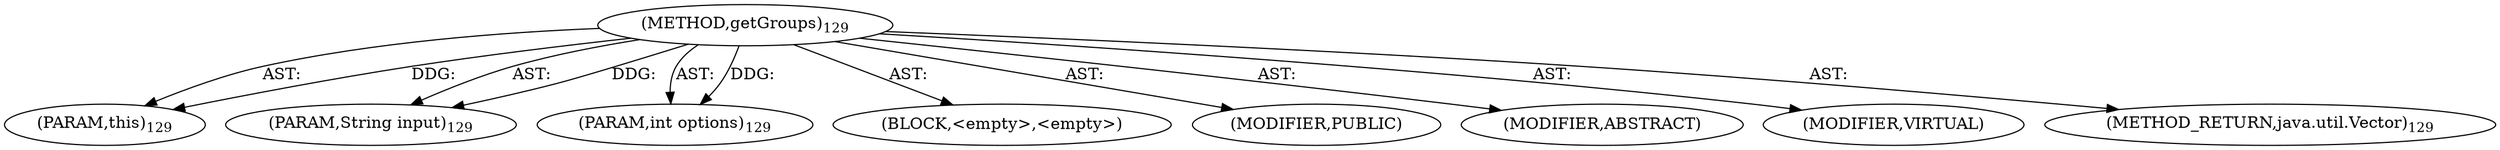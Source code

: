 digraph "getGroups" {  
"111669149701" [label = <(METHOD,getGroups)<SUB>129</SUB>> ]
"115964117002" [label = <(PARAM,this)<SUB>129</SUB>> ]
"115964117003" [label = <(PARAM,String input)<SUB>129</SUB>> ]
"115964117004" [label = <(PARAM,int options)<SUB>129</SUB>> ]
"25769803781" [label = <(BLOCK,&lt;empty&gt;,&lt;empty&gt;)> ]
"133143986199" [label = <(MODIFIER,PUBLIC)> ]
"133143986200" [label = <(MODIFIER,ABSTRACT)> ]
"133143986201" [label = <(MODIFIER,VIRTUAL)> ]
"128849018885" [label = <(METHOD_RETURN,java.util.Vector)<SUB>129</SUB>> ]
  "111669149701" -> "115964117002"  [ label = "AST: "] 
  "111669149701" -> "115964117003"  [ label = "AST: "] 
  "111669149701" -> "115964117004"  [ label = "AST: "] 
  "111669149701" -> "25769803781"  [ label = "AST: "] 
  "111669149701" -> "133143986199"  [ label = "AST: "] 
  "111669149701" -> "133143986200"  [ label = "AST: "] 
  "111669149701" -> "133143986201"  [ label = "AST: "] 
  "111669149701" -> "128849018885"  [ label = "AST: "] 
  "111669149701" -> "115964117002"  [ label = "DDG: "] 
  "111669149701" -> "115964117003"  [ label = "DDG: "] 
  "111669149701" -> "115964117004"  [ label = "DDG: "] 
}

